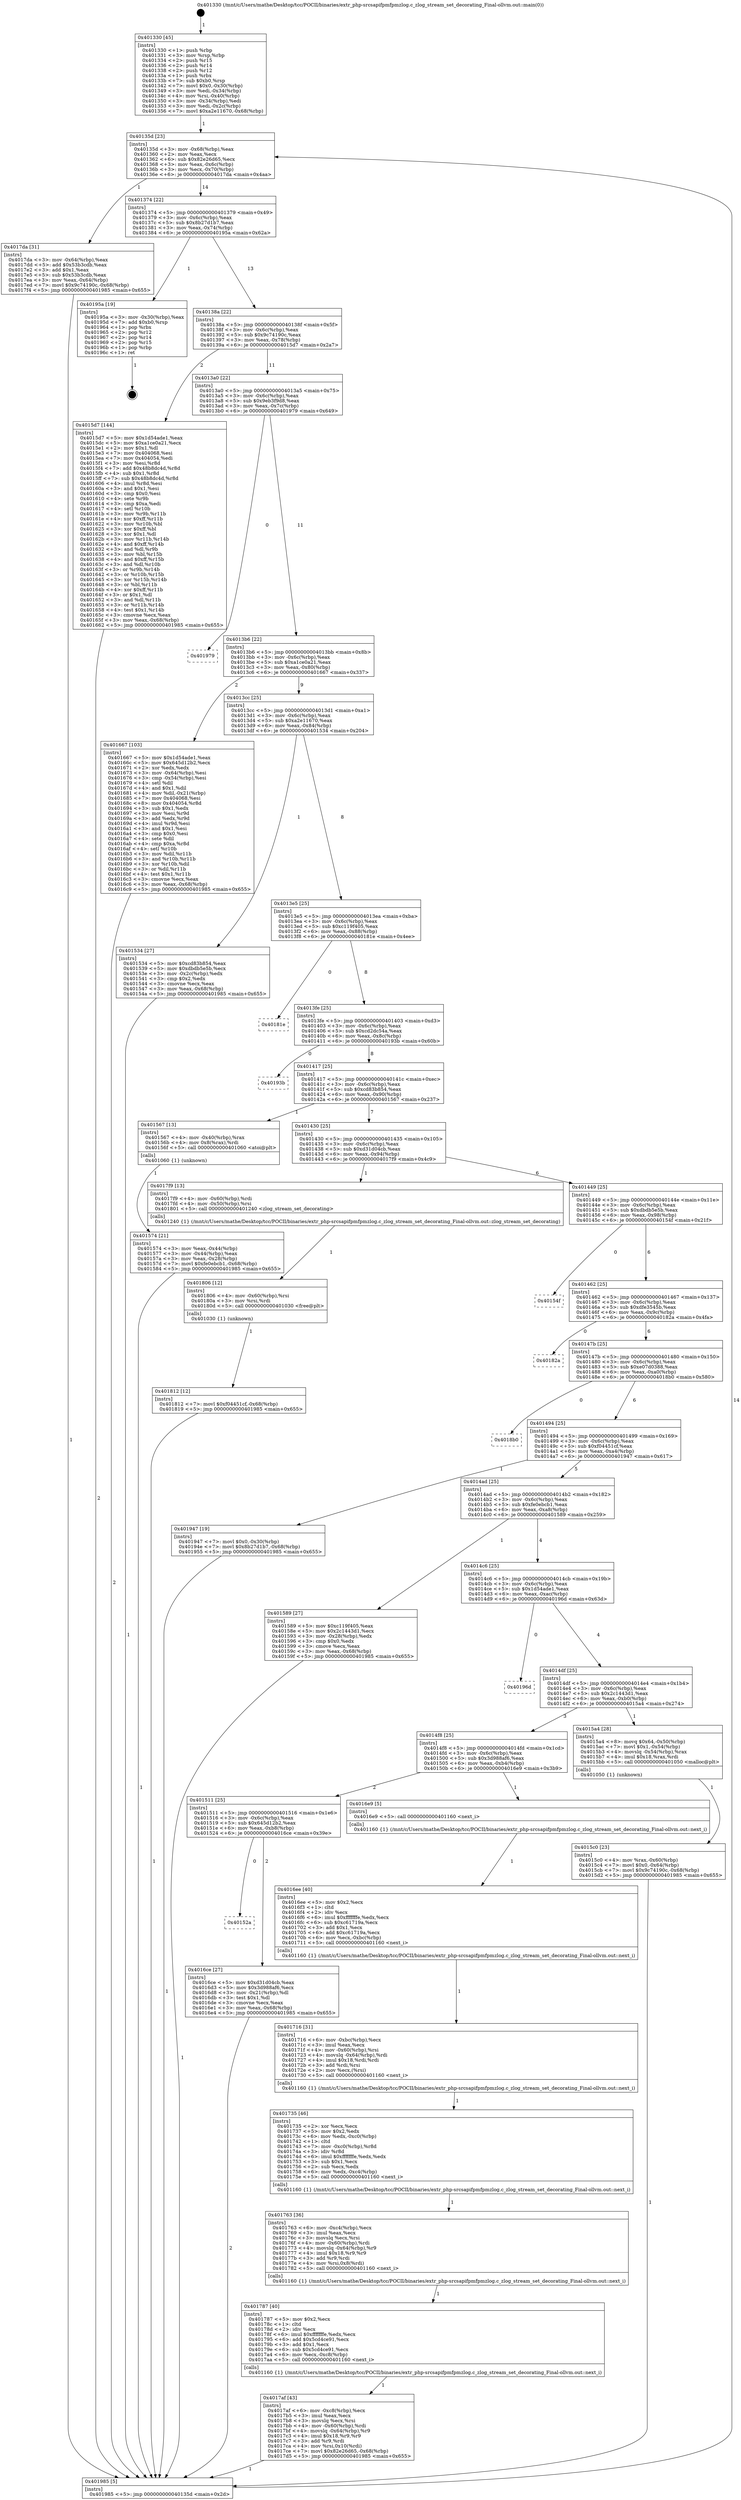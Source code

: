 digraph "0x401330" {
  label = "0x401330 (/mnt/c/Users/mathe/Desktop/tcc/POCII/binaries/extr_php-srcsapifpmfpmzlog.c_zlog_stream_set_decorating_Final-ollvm.out::main(0))"
  labelloc = "t"
  node[shape=record]

  Entry [label="",width=0.3,height=0.3,shape=circle,fillcolor=black,style=filled]
  "0x40135d" [label="{
     0x40135d [23]\l
     | [instrs]\l
     &nbsp;&nbsp;0x40135d \<+3\>: mov -0x68(%rbp),%eax\l
     &nbsp;&nbsp;0x401360 \<+2\>: mov %eax,%ecx\l
     &nbsp;&nbsp;0x401362 \<+6\>: sub $0x82e26d65,%ecx\l
     &nbsp;&nbsp;0x401368 \<+3\>: mov %eax,-0x6c(%rbp)\l
     &nbsp;&nbsp;0x40136b \<+3\>: mov %ecx,-0x70(%rbp)\l
     &nbsp;&nbsp;0x40136e \<+6\>: je 00000000004017da \<main+0x4aa\>\l
  }"]
  "0x4017da" [label="{
     0x4017da [31]\l
     | [instrs]\l
     &nbsp;&nbsp;0x4017da \<+3\>: mov -0x64(%rbp),%eax\l
     &nbsp;&nbsp;0x4017dd \<+5\>: add $0x53b3cdb,%eax\l
     &nbsp;&nbsp;0x4017e2 \<+3\>: add $0x1,%eax\l
     &nbsp;&nbsp;0x4017e5 \<+5\>: sub $0x53b3cdb,%eax\l
     &nbsp;&nbsp;0x4017ea \<+3\>: mov %eax,-0x64(%rbp)\l
     &nbsp;&nbsp;0x4017ed \<+7\>: movl $0x9c74190c,-0x68(%rbp)\l
     &nbsp;&nbsp;0x4017f4 \<+5\>: jmp 0000000000401985 \<main+0x655\>\l
  }"]
  "0x401374" [label="{
     0x401374 [22]\l
     | [instrs]\l
     &nbsp;&nbsp;0x401374 \<+5\>: jmp 0000000000401379 \<main+0x49\>\l
     &nbsp;&nbsp;0x401379 \<+3\>: mov -0x6c(%rbp),%eax\l
     &nbsp;&nbsp;0x40137c \<+5\>: sub $0x8b27d1b7,%eax\l
     &nbsp;&nbsp;0x401381 \<+3\>: mov %eax,-0x74(%rbp)\l
     &nbsp;&nbsp;0x401384 \<+6\>: je 000000000040195a \<main+0x62a\>\l
  }"]
  Exit [label="",width=0.3,height=0.3,shape=circle,fillcolor=black,style=filled,peripheries=2]
  "0x40195a" [label="{
     0x40195a [19]\l
     | [instrs]\l
     &nbsp;&nbsp;0x40195a \<+3\>: mov -0x30(%rbp),%eax\l
     &nbsp;&nbsp;0x40195d \<+7\>: add $0xb0,%rsp\l
     &nbsp;&nbsp;0x401964 \<+1\>: pop %rbx\l
     &nbsp;&nbsp;0x401965 \<+2\>: pop %r12\l
     &nbsp;&nbsp;0x401967 \<+2\>: pop %r14\l
     &nbsp;&nbsp;0x401969 \<+2\>: pop %r15\l
     &nbsp;&nbsp;0x40196b \<+1\>: pop %rbp\l
     &nbsp;&nbsp;0x40196c \<+1\>: ret\l
  }"]
  "0x40138a" [label="{
     0x40138a [22]\l
     | [instrs]\l
     &nbsp;&nbsp;0x40138a \<+5\>: jmp 000000000040138f \<main+0x5f\>\l
     &nbsp;&nbsp;0x40138f \<+3\>: mov -0x6c(%rbp),%eax\l
     &nbsp;&nbsp;0x401392 \<+5\>: sub $0x9c74190c,%eax\l
     &nbsp;&nbsp;0x401397 \<+3\>: mov %eax,-0x78(%rbp)\l
     &nbsp;&nbsp;0x40139a \<+6\>: je 00000000004015d7 \<main+0x2a7\>\l
  }"]
  "0x401812" [label="{
     0x401812 [12]\l
     | [instrs]\l
     &nbsp;&nbsp;0x401812 \<+7\>: movl $0xf04451cf,-0x68(%rbp)\l
     &nbsp;&nbsp;0x401819 \<+5\>: jmp 0000000000401985 \<main+0x655\>\l
  }"]
  "0x4015d7" [label="{
     0x4015d7 [144]\l
     | [instrs]\l
     &nbsp;&nbsp;0x4015d7 \<+5\>: mov $0x1d54ade1,%eax\l
     &nbsp;&nbsp;0x4015dc \<+5\>: mov $0xa1ce0a21,%ecx\l
     &nbsp;&nbsp;0x4015e1 \<+2\>: mov $0x1,%dl\l
     &nbsp;&nbsp;0x4015e3 \<+7\>: mov 0x404068,%esi\l
     &nbsp;&nbsp;0x4015ea \<+7\>: mov 0x404054,%edi\l
     &nbsp;&nbsp;0x4015f1 \<+3\>: mov %esi,%r8d\l
     &nbsp;&nbsp;0x4015f4 \<+7\>: add $0x48b8dc4d,%r8d\l
     &nbsp;&nbsp;0x4015fb \<+4\>: sub $0x1,%r8d\l
     &nbsp;&nbsp;0x4015ff \<+7\>: sub $0x48b8dc4d,%r8d\l
     &nbsp;&nbsp;0x401606 \<+4\>: imul %r8d,%esi\l
     &nbsp;&nbsp;0x40160a \<+3\>: and $0x1,%esi\l
     &nbsp;&nbsp;0x40160d \<+3\>: cmp $0x0,%esi\l
     &nbsp;&nbsp;0x401610 \<+4\>: sete %r9b\l
     &nbsp;&nbsp;0x401614 \<+3\>: cmp $0xa,%edi\l
     &nbsp;&nbsp;0x401617 \<+4\>: setl %r10b\l
     &nbsp;&nbsp;0x40161b \<+3\>: mov %r9b,%r11b\l
     &nbsp;&nbsp;0x40161e \<+4\>: xor $0xff,%r11b\l
     &nbsp;&nbsp;0x401622 \<+3\>: mov %r10b,%bl\l
     &nbsp;&nbsp;0x401625 \<+3\>: xor $0xff,%bl\l
     &nbsp;&nbsp;0x401628 \<+3\>: xor $0x1,%dl\l
     &nbsp;&nbsp;0x40162b \<+3\>: mov %r11b,%r14b\l
     &nbsp;&nbsp;0x40162e \<+4\>: and $0xff,%r14b\l
     &nbsp;&nbsp;0x401632 \<+3\>: and %dl,%r9b\l
     &nbsp;&nbsp;0x401635 \<+3\>: mov %bl,%r15b\l
     &nbsp;&nbsp;0x401638 \<+4\>: and $0xff,%r15b\l
     &nbsp;&nbsp;0x40163c \<+3\>: and %dl,%r10b\l
     &nbsp;&nbsp;0x40163f \<+3\>: or %r9b,%r14b\l
     &nbsp;&nbsp;0x401642 \<+3\>: or %r10b,%r15b\l
     &nbsp;&nbsp;0x401645 \<+3\>: xor %r15b,%r14b\l
     &nbsp;&nbsp;0x401648 \<+3\>: or %bl,%r11b\l
     &nbsp;&nbsp;0x40164b \<+4\>: xor $0xff,%r11b\l
     &nbsp;&nbsp;0x40164f \<+3\>: or $0x1,%dl\l
     &nbsp;&nbsp;0x401652 \<+3\>: and %dl,%r11b\l
     &nbsp;&nbsp;0x401655 \<+3\>: or %r11b,%r14b\l
     &nbsp;&nbsp;0x401658 \<+4\>: test $0x1,%r14b\l
     &nbsp;&nbsp;0x40165c \<+3\>: cmovne %ecx,%eax\l
     &nbsp;&nbsp;0x40165f \<+3\>: mov %eax,-0x68(%rbp)\l
     &nbsp;&nbsp;0x401662 \<+5\>: jmp 0000000000401985 \<main+0x655\>\l
  }"]
  "0x4013a0" [label="{
     0x4013a0 [22]\l
     | [instrs]\l
     &nbsp;&nbsp;0x4013a0 \<+5\>: jmp 00000000004013a5 \<main+0x75\>\l
     &nbsp;&nbsp;0x4013a5 \<+3\>: mov -0x6c(%rbp),%eax\l
     &nbsp;&nbsp;0x4013a8 \<+5\>: sub $0x9eb3f9d8,%eax\l
     &nbsp;&nbsp;0x4013ad \<+3\>: mov %eax,-0x7c(%rbp)\l
     &nbsp;&nbsp;0x4013b0 \<+6\>: je 0000000000401979 \<main+0x649\>\l
  }"]
  "0x401806" [label="{
     0x401806 [12]\l
     | [instrs]\l
     &nbsp;&nbsp;0x401806 \<+4\>: mov -0x60(%rbp),%rsi\l
     &nbsp;&nbsp;0x40180a \<+3\>: mov %rsi,%rdi\l
     &nbsp;&nbsp;0x40180d \<+5\>: call 0000000000401030 \<free@plt\>\l
     | [calls]\l
     &nbsp;&nbsp;0x401030 \{1\} (unknown)\l
  }"]
  "0x401979" [label="{
     0x401979\l
  }", style=dashed]
  "0x4013b6" [label="{
     0x4013b6 [22]\l
     | [instrs]\l
     &nbsp;&nbsp;0x4013b6 \<+5\>: jmp 00000000004013bb \<main+0x8b\>\l
     &nbsp;&nbsp;0x4013bb \<+3\>: mov -0x6c(%rbp),%eax\l
     &nbsp;&nbsp;0x4013be \<+5\>: sub $0xa1ce0a21,%eax\l
     &nbsp;&nbsp;0x4013c3 \<+3\>: mov %eax,-0x80(%rbp)\l
     &nbsp;&nbsp;0x4013c6 \<+6\>: je 0000000000401667 \<main+0x337\>\l
  }"]
  "0x4017af" [label="{
     0x4017af [43]\l
     | [instrs]\l
     &nbsp;&nbsp;0x4017af \<+6\>: mov -0xc8(%rbp),%ecx\l
     &nbsp;&nbsp;0x4017b5 \<+3\>: imul %eax,%ecx\l
     &nbsp;&nbsp;0x4017b8 \<+3\>: movslq %ecx,%rsi\l
     &nbsp;&nbsp;0x4017bb \<+4\>: mov -0x60(%rbp),%rdi\l
     &nbsp;&nbsp;0x4017bf \<+4\>: movslq -0x64(%rbp),%r9\l
     &nbsp;&nbsp;0x4017c3 \<+4\>: imul $0x18,%r9,%r9\l
     &nbsp;&nbsp;0x4017c7 \<+3\>: add %r9,%rdi\l
     &nbsp;&nbsp;0x4017ca \<+4\>: mov %rsi,0x10(%rdi)\l
     &nbsp;&nbsp;0x4017ce \<+7\>: movl $0x82e26d65,-0x68(%rbp)\l
     &nbsp;&nbsp;0x4017d5 \<+5\>: jmp 0000000000401985 \<main+0x655\>\l
  }"]
  "0x401667" [label="{
     0x401667 [103]\l
     | [instrs]\l
     &nbsp;&nbsp;0x401667 \<+5\>: mov $0x1d54ade1,%eax\l
     &nbsp;&nbsp;0x40166c \<+5\>: mov $0x645d12b2,%ecx\l
     &nbsp;&nbsp;0x401671 \<+2\>: xor %edx,%edx\l
     &nbsp;&nbsp;0x401673 \<+3\>: mov -0x64(%rbp),%esi\l
     &nbsp;&nbsp;0x401676 \<+3\>: cmp -0x54(%rbp),%esi\l
     &nbsp;&nbsp;0x401679 \<+4\>: setl %dil\l
     &nbsp;&nbsp;0x40167d \<+4\>: and $0x1,%dil\l
     &nbsp;&nbsp;0x401681 \<+4\>: mov %dil,-0x21(%rbp)\l
     &nbsp;&nbsp;0x401685 \<+7\>: mov 0x404068,%esi\l
     &nbsp;&nbsp;0x40168c \<+8\>: mov 0x404054,%r8d\l
     &nbsp;&nbsp;0x401694 \<+3\>: sub $0x1,%edx\l
     &nbsp;&nbsp;0x401697 \<+3\>: mov %esi,%r9d\l
     &nbsp;&nbsp;0x40169a \<+3\>: add %edx,%r9d\l
     &nbsp;&nbsp;0x40169d \<+4\>: imul %r9d,%esi\l
     &nbsp;&nbsp;0x4016a1 \<+3\>: and $0x1,%esi\l
     &nbsp;&nbsp;0x4016a4 \<+3\>: cmp $0x0,%esi\l
     &nbsp;&nbsp;0x4016a7 \<+4\>: sete %dil\l
     &nbsp;&nbsp;0x4016ab \<+4\>: cmp $0xa,%r8d\l
     &nbsp;&nbsp;0x4016af \<+4\>: setl %r10b\l
     &nbsp;&nbsp;0x4016b3 \<+3\>: mov %dil,%r11b\l
     &nbsp;&nbsp;0x4016b6 \<+3\>: and %r10b,%r11b\l
     &nbsp;&nbsp;0x4016b9 \<+3\>: xor %r10b,%dil\l
     &nbsp;&nbsp;0x4016bc \<+3\>: or %dil,%r11b\l
     &nbsp;&nbsp;0x4016bf \<+4\>: test $0x1,%r11b\l
     &nbsp;&nbsp;0x4016c3 \<+3\>: cmovne %ecx,%eax\l
     &nbsp;&nbsp;0x4016c6 \<+3\>: mov %eax,-0x68(%rbp)\l
     &nbsp;&nbsp;0x4016c9 \<+5\>: jmp 0000000000401985 \<main+0x655\>\l
  }"]
  "0x4013cc" [label="{
     0x4013cc [25]\l
     | [instrs]\l
     &nbsp;&nbsp;0x4013cc \<+5\>: jmp 00000000004013d1 \<main+0xa1\>\l
     &nbsp;&nbsp;0x4013d1 \<+3\>: mov -0x6c(%rbp),%eax\l
     &nbsp;&nbsp;0x4013d4 \<+5\>: sub $0xa2e11670,%eax\l
     &nbsp;&nbsp;0x4013d9 \<+6\>: mov %eax,-0x84(%rbp)\l
     &nbsp;&nbsp;0x4013df \<+6\>: je 0000000000401534 \<main+0x204\>\l
  }"]
  "0x401787" [label="{
     0x401787 [40]\l
     | [instrs]\l
     &nbsp;&nbsp;0x401787 \<+5\>: mov $0x2,%ecx\l
     &nbsp;&nbsp;0x40178c \<+1\>: cltd\l
     &nbsp;&nbsp;0x40178d \<+2\>: idiv %ecx\l
     &nbsp;&nbsp;0x40178f \<+6\>: imul $0xfffffffe,%edx,%ecx\l
     &nbsp;&nbsp;0x401795 \<+6\>: add $0x5cd4ce91,%ecx\l
     &nbsp;&nbsp;0x40179b \<+3\>: add $0x1,%ecx\l
     &nbsp;&nbsp;0x40179e \<+6\>: sub $0x5cd4ce91,%ecx\l
     &nbsp;&nbsp;0x4017a4 \<+6\>: mov %ecx,-0xc8(%rbp)\l
     &nbsp;&nbsp;0x4017aa \<+5\>: call 0000000000401160 \<next_i\>\l
     | [calls]\l
     &nbsp;&nbsp;0x401160 \{1\} (/mnt/c/Users/mathe/Desktop/tcc/POCII/binaries/extr_php-srcsapifpmfpmzlog.c_zlog_stream_set_decorating_Final-ollvm.out::next_i)\l
  }"]
  "0x401534" [label="{
     0x401534 [27]\l
     | [instrs]\l
     &nbsp;&nbsp;0x401534 \<+5\>: mov $0xcd83b854,%eax\l
     &nbsp;&nbsp;0x401539 \<+5\>: mov $0xdbdb5e5b,%ecx\l
     &nbsp;&nbsp;0x40153e \<+3\>: mov -0x2c(%rbp),%edx\l
     &nbsp;&nbsp;0x401541 \<+3\>: cmp $0x2,%edx\l
     &nbsp;&nbsp;0x401544 \<+3\>: cmovne %ecx,%eax\l
     &nbsp;&nbsp;0x401547 \<+3\>: mov %eax,-0x68(%rbp)\l
     &nbsp;&nbsp;0x40154a \<+5\>: jmp 0000000000401985 \<main+0x655\>\l
  }"]
  "0x4013e5" [label="{
     0x4013e5 [25]\l
     | [instrs]\l
     &nbsp;&nbsp;0x4013e5 \<+5\>: jmp 00000000004013ea \<main+0xba\>\l
     &nbsp;&nbsp;0x4013ea \<+3\>: mov -0x6c(%rbp),%eax\l
     &nbsp;&nbsp;0x4013ed \<+5\>: sub $0xc119f405,%eax\l
     &nbsp;&nbsp;0x4013f2 \<+6\>: mov %eax,-0x88(%rbp)\l
     &nbsp;&nbsp;0x4013f8 \<+6\>: je 000000000040181e \<main+0x4ee\>\l
  }"]
  "0x401985" [label="{
     0x401985 [5]\l
     | [instrs]\l
     &nbsp;&nbsp;0x401985 \<+5\>: jmp 000000000040135d \<main+0x2d\>\l
  }"]
  "0x401330" [label="{
     0x401330 [45]\l
     | [instrs]\l
     &nbsp;&nbsp;0x401330 \<+1\>: push %rbp\l
     &nbsp;&nbsp;0x401331 \<+3\>: mov %rsp,%rbp\l
     &nbsp;&nbsp;0x401334 \<+2\>: push %r15\l
     &nbsp;&nbsp;0x401336 \<+2\>: push %r14\l
     &nbsp;&nbsp;0x401338 \<+2\>: push %r12\l
     &nbsp;&nbsp;0x40133a \<+1\>: push %rbx\l
     &nbsp;&nbsp;0x40133b \<+7\>: sub $0xb0,%rsp\l
     &nbsp;&nbsp;0x401342 \<+7\>: movl $0x0,-0x30(%rbp)\l
     &nbsp;&nbsp;0x401349 \<+3\>: mov %edi,-0x34(%rbp)\l
     &nbsp;&nbsp;0x40134c \<+4\>: mov %rsi,-0x40(%rbp)\l
     &nbsp;&nbsp;0x401350 \<+3\>: mov -0x34(%rbp),%edi\l
     &nbsp;&nbsp;0x401353 \<+3\>: mov %edi,-0x2c(%rbp)\l
     &nbsp;&nbsp;0x401356 \<+7\>: movl $0xa2e11670,-0x68(%rbp)\l
  }"]
  "0x401763" [label="{
     0x401763 [36]\l
     | [instrs]\l
     &nbsp;&nbsp;0x401763 \<+6\>: mov -0xc4(%rbp),%ecx\l
     &nbsp;&nbsp;0x401769 \<+3\>: imul %eax,%ecx\l
     &nbsp;&nbsp;0x40176c \<+3\>: movslq %ecx,%rsi\l
     &nbsp;&nbsp;0x40176f \<+4\>: mov -0x60(%rbp),%rdi\l
     &nbsp;&nbsp;0x401773 \<+4\>: movslq -0x64(%rbp),%r9\l
     &nbsp;&nbsp;0x401777 \<+4\>: imul $0x18,%r9,%r9\l
     &nbsp;&nbsp;0x40177b \<+3\>: add %r9,%rdi\l
     &nbsp;&nbsp;0x40177e \<+4\>: mov %rsi,0x8(%rdi)\l
     &nbsp;&nbsp;0x401782 \<+5\>: call 0000000000401160 \<next_i\>\l
     | [calls]\l
     &nbsp;&nbsp;0x401160 \{1\} (/mnt/c/Users/mathe/Desktop/tcc/POCII/binaries/extr_php-srcsapifpmfpmzlog.c_zlog_stream_set_decorating_Final-ollvm.out::next_i)\l
  }"]
  "0x40181e" [label="{
     0x40181e\l
  }", style=dashed]
  "0x4013fe" [label="{
     0x4013fe [25]\l
     | [instrs]\l
     &nbsp;&nbsp;0x4013fe \<+5\>: jmp 0000000000401403 \<main+0xd3\>\l
     &nbsp;&nbsp;0x401403 \<+3\>: mov -0x6c(%rbp),%eax\l
     &nbsp;&nbsp;0x401406 \<+5\>: sub $0xcd2dc54a,%eax\l
     &nbsp;&nbsp;0x40140b \<+6\>: mov %eax,-0x8c(%rbp)\l
     &nbsp;&nbsp;0x401411 \<+6\>: je 000000000040193b \<main+0x60b\>\l
  }"]
  "0x401735" [label="{
     0x401735 [46]\l
     | [instrs]\l
     &nbsp;&nbsp;0x401735 \<+2\>: xor %ecx,%ecx\l
     &nbsp;&nbsp;0x401737 \<+5\>: mov $0x2,%edx\l
     &nbsp;&nbsp;0x40173c \<+6\>: mov %edx,-0xc0(%rbp)\l
     &nbsp;&nbsp;0x401742 \<+1\>: cltd\l
     &nbsp;&nbsp;0x401743 \<+7\>: mov -0xc0(%rbp),%r8d\l
     &nbsp;&nbsp;0x40174a \<+3\>: idiv %r8d\l
     &nbsp;&nbsp;0x40174d \<+6\>: imul $0xfffffffe,%edx,%edx\l
     &nbsp;&nbsp;0x401753 \<+3\>: sub $0x1,%ecx\l
     &nbsp;&nbsp;0x401756 \<+2\>: sub %ecx,%edx\l
     &nbsp;&nbsp;0x401758 \<+6\>: mov %edx,-0xc4(%rbp)\l
     &nbsp;&nbsp;0x40175e \<+5\>: call 0000000000401160 \<next_i\>\l
     | [calls]\l
     &nbsp;&nbsp;0x401160 \{1\} (/mnt/c/Users/mathe/Desktop/tcc/POCII/binaries/extr_php-srcsapifpmfpmzlog.c_zlog_stream_set_decorating_Final-ollvm.out::next_i)\l
  }"]
  "0x40193b" [label="{
     0x40193b\l
  }", style=dashed]
  "0x401417" [label="{
     0x401417 [25]\l
     | [instrs]\l
     &nbsp;&nbsp;0x401417 \<+5\>: jmp 000000000040141c \<main+0xec\>\l
     &nbsp;&nbsp;0x40141c \<+3\>: mov -0x6c(%rbp),%eax\l
     &nbsp;&nbsp;0x40141f \<+5\>: sub $0xcd83b854,%eax\l
     &nbsp;&nbsp;0x401424 \<+6\>: mov %eax,-0x90(%rbp)\l
     &nbsp;&nbsp;0x40142a \<+6\>: je 0000000000401567 \<main+0x237\>\l
  }"]
  "0x401716" [label="{
     0x401716 [31]\l
     | [instrs]\l
     &nbsp;&nbsp;0x401716 \<+6\>: mov -0xbc(%rbp),%ecx\l
     &nbsp;&nbsp;0x40171c \<+3\>: imul %eax,%ecx\l
     &nbsp;&nbsp;0x40171f \<+4\>: mov -0x60(%rbp),%rsi\l
     &nbsp;&nbsp;0x401723 \<+4\>: movslq -0x64(%rbp),%rdi\l
     &nbsp;&nbsp;0x401727 \<+4\>: imul $0x18,%rdi,%rdi\l
     &nbsp;&nbsp;0x40172b \<+3\>: add %rdi,%rsi\l
     &nbsp;&nbsp;0x40172e \<+2\>: mov %ecx,(%rsi)\l
     &nbsp;&nbsp;0x401730 \<+5\>: call 0000000000401160 \<next_i\>\l
     | [calls]\l
     &nbsp;&nbsp;0x401160 \{1\} (/mnt/c/Users/mathe/Desktop/tcc/POCII/binaries/extr_php-srcsapifpmfpmzlog.c_zlog_stream_set_decorating_Final-ollvm.out::next_i)\l
  }"]
  "0x401567" [label="{
     0x401567 [13]\l
     | [instrs]\l
     &nbsp;&nbsp;0x401567 \<+4\>: mov -0x40(%rbp),%rax\l
     &nbsp;&nbsp;0x40156b \<+4\>: mov 0x8(%rax),%rdi\l
     &nbsp;&nbsp;0x40156f \<+5\>: call 0000000000401060 \<atoi@plt\>\l
     | [calls]\l
     &nbsp;&nbsp;0x401060 \{1\} (unknown)\l
  }"]
  "0x401430" [label="{
     0x401430 [25]\l
     | [instrs]\l
     &nbsp;&nbsp;0x401430 \<+5\>: jmp 0000000000401435 \<main+0x105\>\l
     &nbsp;&nbsp;0x401435 \<+3\>: mov -0x6c(%rbp),%eax\l
     &nbsp;&nbsp;0x401438 \<+5\>: sub $0xd31d04cb,%eax\l
     &nbsp;&nbsp;0x40143d \<+6\>: mov %eax,-0x94(%rbp)\l
     &nbsp;&nbsp;0x401443 \<+6\>: je 00000000004017f9 \<main+0x4c9\>\l
  }"]
  "0x401574" [label="{
     0x401574 [21]\l
     | [instrs]\l
     &nbsp;&nbsp;0x401574 \<+3\>: mov %eax,-0x44(%rbp)\l
     &nbsp;&nbsp;0x401577 \<+3\>: mov -0x44(%rbp),%eax\l
     &nbsp;&nbsp;0x40157a \<+3\>: mov %eax,-0x28(%rbp)\l
     &nbsp;&nbsp;0x40157d \<+7\>: movl $0xfe0ebcb1,-0x68(%rbp)\l
     &nbsp;&nbsp;0x401584 \<+5\>: jmp 0000000000401985 \<main+0x655\>\l
  }"]
  "0x4016ee" [label="{
     0x4016ee [40]\l
     | [instrs]\l
     &nbsp;&nbsp;0x4016ee \<+5\>: mov $0x2,%ecx\l
     &nbsp;&nbsp;0x4016f3 \<+1\>: cltd\l
     &nbsp;&nbsp;0x4016f4 \<+2\>: idiv %ecx\l
     &nbsp;&nbsp;0x4016f6 \<+6\>: imul $0xfffffffe,%edx,%ecx\l
     &nbsp;&nbsp;0x4016fc \<+6\>: sub $0xc61719a,%ecx\l
     &nbsp;&nbsp;0x401702 \<+3\>: add $0x1,%ecx\l
     &nbsp;&nbsp;0x401705 \<+6\>: add $0xc61719a,%ecx\l
     &nbsp;&nbsp;0x40170b \<+6\>: mov %ecx,-0xbc(%rbp)\l
     &nbsp;&nbsp;0x401711 \<+5\>: call 0000000000401160 \<next_i\>\l
     | [calls]\l
     &nbsp;&nbsp;0x401160 \{1\} (/mnt/c/Users/mathe/Desktop/tcc/POCII/binaries/extr_php-srcsapifpmfpmzlog.c_zlog_stream_set_decorating_Final-ollvm.out::next_i)\l
  }"]
  "0x4017f9" [label="{
     0x4017f9 [13]\l
     | [instrs]\l
     &nbsp;&nbsp;0x4017f9 \<+4\>: mov -0x60(%rbp),%rdi\l
     &nbsp;&nbsp;0x4017fd \<+4\>: mov -0x50(%rbp),%rsi\l
     &nbsp;&nbsp;0x401801 \<+5\>: call 0000000000401240 \<zlog_stream_set_decorating\>\l
     | [calls]\l
     &nbsp;&nbsp;0x401240 \{1\} (/mnt/c/Users/mathe/Desktop/tcc/POCII/binaries/extr_php-srcsapifpmfpmzlog.c_zlog_stream_set_decorating_Final-ollvm.out::zlog_stream_set_decorating)\l
  }"]
  "0x401449" [label="{
     0x401449 [25]\l
     | [instrs]\l
     &nbsp;&nbsp;0x401449 \<+5\>: jmp 000000000040144e \<main+0x11e\>\l
     &nbsp;&nbsp;0x40144e \<+3\>: mov -0x6c(%rbp),%eax\l
     &nbsp;&nbsp;0x401451 \<+5\>: sub $0xdbdb5e5b,%eax\l
     &nbsp;&nbsp;0x401456 \<+6\>: mov %eax,-0x98(%rbp)\l
     &nbsp;&nbsp;0x40145c \<+6\>: je 000000000040154f \<main+0x21f\>\l
  }"]
  "0x40152a" [label="{
     0x40152a\l
  }", style=dashed]
  "0x40154f" [label="{
     0x40154f\l
  }", style=dashed]
  "0x401462" [label="{
     0x401462 [25]\l
     | [instrs]\l
     &nbsp;&nbsp;0x401462 \<+5\>: jmp 0000000000401467 \<main+0x137\>\l
     &nbsp;&nbsp;0x401467 \<+3\>: mov -0x6c(%rbp),%eax\l
     &nbsp;&nbsp;0x40146a \<+5\>: sub $0xdfe3545b,%eax\l
     &nbsp;&nbsp;0x40146f \<+6\>: mov %eax,-0x9c(%rbp)\l
     &nbsp;&nbsp;0x401475 \<+6\>: je 000000000040182a \<main+0x4fa\>\l
  }"]
  "0x4016ce" [label="{
     0x4016ce [27]\l
     | [instrs]\l
     &nbsp;&nbsp;0x4016ce \<+5\>: mov $0xd31d04cb,%eax\l
     &nbsp;&nbsp;0x4016d3 \<+5\>: mov $0x3d988af6,%ecx\l
     &nbsp;&nbsp;0x4016d8 \<+3\>: mov -0x21(%rbp),%dl\l
     &nbsp;&nbsp;0x4016db \<+3\>: test $0x1,%dl\l
     &nbsp;&nbsp;0x4016de \<+3\>: cmovne %ecx,%eax\l
     &nbsp;&nbsp;0x4016e1 \<+3\>: mov %eax,-0x68(%rbp)\l
     &nbsp;&nbsp;0x4016e4 \<+5\>: jmp 0000000000401985 \<main+0x655\>\l
  }"]
  "0x40182a" [label="{
     0x40182a\l
  }", style=dashed]
  "0x40147b" [label="{
     0x40147b [25]\l
     | [instrs]\l
     &nbsp;&nbsp;0x40147b \<+5\>: jmp 0000000000401480 \<main+0x150\>\l
     &nbsp;&nbsp;0x401480 \<+3\>: mov -0x6c(%rbp),%eax\l
     &nbsp;&nbsp;0x401483 \<+5\>: sub $0xe07d0388,%eax\l
     &nbsp;&nbsp;0x401488 \<+6\>: mov %eax,-0xa0(%rbp)\l
     &nbsp;&nbsp;0x40148e \<+6\>: je 00000000004018b0 \<main+0x580\>\l
  }"]
  "0x401511" [label="{
     0x401511 [25]\l
     | [instrs]\l
     &nbsp;&nbsp;0x401511 \<+5\>: jmp 0000000000401516 \<main+0x1e6\>\l
     &nbsp;&nbsp;0x401516 \<+3\>: mov -0x6c(%rbp),%eax\l
     &nbsp;&nbsp;0x401519 \<+5\>: sub $0x645d12b2,%eax\l
     &nbsp;&nbsp;0x40151e \<+6\>: mov %eax,-0xb8(%rbp)\l
     &nbsp;&nbsp;0x401524 \<+6\>: je 00000000004016ce \<main+0x39e\>\l
  }"]
  "0x4018b0" [label="{
     0x4018b0\l
  }", style=dashed]
  "0x401494" [label="{
     0x401494 [25]\l
     | [instrs]\l
     &nbsp;&nbsp;0x401494 \<+5\>: jmp 0000000000401499 \<main+0x169\>\l
     &nbsp;&nbsp;0x401499 \<+3\>: mov -0x6c(%rbp),%eax\l
     &nbsp;&nbsp;0x40149c \<+5\>: sub $0xf04451cf,%eax\l
     &nbsp;&nbsp;0x4014a1 \<+6\>: mov %eax,-0xa4(%rbp)\l
     &nbsp;&nbsp;0x4014a7 \<+6\>: je 0000000000401947 \<main+0x617\>\l
  }"]
  "0x4016e9" [label="{
     0x4016e9 [5]\l
     | [instrs]\l
     &nbsp;&nbsp;0x4016e9 \<+5\>: call 0000000000401160 \<next_i\>\l
     | [calls]\l
     &nbsp;&nbsp;0x401160 \{1\} (/mnt/c/Users/mathe/Desktop/tcc/POCII/binaries/extr_php-srcsapifpmfpmzlog.c_zlog_stream_set_decorating_Final-ollvm.out::next_i)\l
  }"]
  "0x401947" [label="{
     0x401947 [19]\l
     | [instrs]\l
     &nbsp;&nbsp;0x401947 \<+7\>: movl $0x0,-0x30(%rbp)\l
     &nbsp;&nbsp;0x40194e \<+7\>: movl $0x8b27d1b7,-0x68(%rbp)\l
     &nbsp;&nbsp;0x401955 \<+5\>: jmp 0000000000401985 \<main+0x655\>\l
  }"]
  "0x4014ad" [label="{
     0x4014ad [25]\l
     | [instrs]\l
     &nbsp;&nbsp;0x4014ad \<+5\>: jmp 00000000004014b2 \<main+0x182\>\l
     &nbsp;&nbsp;0x4014b2 \<+3\>: mov -0x6c(%rbp),%eax\l
     &nbsp;&nbsp;0x4014b5 \<+5\>: sub $0xfe0ebcb1,%eax\l
     &nbsp;&nbsp;0x4014ba \<+6\>: mov %eax,-0xa8(%rbp)\l
     &nbsp;&nbsp;0x4014c0 \<+6\>: je 0000000000401589 \<main+0x259\>\l
  }"]
  "0x4015c0" [label="{
     0x4015c0 [23]\l
     | [instrs]\l
     &nbsp;&nbsp;0x4015c0 \<+4\>: mov %rax,-0x60(%rbp)\l
     &nbsp;&nbsp;0x4015c4 \<+7\>: movl $0x0,-0x64(%rbp)\l
     &nbsp;&nbsp;0x4015cb \<+7\>: movl $0x9c74190c,-0x68(%rbp)\l
     &nbsp;&nbsp;0x4015d2 \<+5\>: jmp 0000000000401985 \<main+0x655\>\l
  }"]
  "0x401589" [label="{
     0x401589 [27]\l
     | [instrs]\l
     &nbsp;&nbsp;0x401589 \<+5\>: mov $0xc119f405,%eax\l
     &nbsp;&nbsp;0x40158e \<+5\>: mov $0x2c1443d1,%ecx\l
     &nbsp;&nbsp;0x401593 \<+3\>: mov -0x28(%rbp),%edx\l
     &nbsp;&nbsp;0x401596 \<+3\>: cmp $0x0,%edx\l
     &nbsp;&nbsp;0x401599 \<+3\>: cmove %ecx,%eax\l
     &nbsp;&nbsp;0x40159c \<+3\>: mov %eax,-0x68(%rbp)\l
     &nbsp;&nbsp;0x40159f \<+5\>: jmp 0000000000401985 \<main+0x655\>\l
  }"]
  "0x4014c6" [label="{
     0x4014c6 [25]\l
     | [instrs]\l
     &nbsp;&nbsp;0x4014c6 \<+5\>: jmp 00000000004014cb \<main+0x19b\>\l
     &nbsp;&nbsp;0x4014cb \<+3\>: mov -0x6c(%rbp),%eax\l
     &nbsp;&nbsp;0x4014ce \<+5\>: sub $0x1d54ade1,%eax\l
     &nbsp;&nbsp;0x4014d3 \<+6\>: mov %eax,-0xac(%rbp)\l
     &nbsp;&nbsp;0x4014d9 \<+6\>: je 000000000040196d \<main+0x63d\>\l
  }"]
  "0x4014f8" [label="{
     0x4014f8 [25]\l
     | [instrs]\l
     &nbsp;&nbsp;0x4014f8 \<+5\>: jmp 00000000004014fd \<main+0x1cd\>\l
     &nbsp;&nbsp;0x4014fd \<+3\>: mov -0x6c(%rbp),%eax\l
     &nbsp;&nbsp;0x401500 \<+5\>: sub $0x3d988af6,%eax\l
     &nbsp;&nbsp;0x401505 \<+6\>: mov %eax,-0xb4(%rbp)\l
     &nbsp;&nbsp;0x40150b \<+6\>: je 00000000004016e9 \<main+0x3b9\>\l
  }"]
  "0x40196d" [label="{
     0x40196d\l
  }", style=dashed]
  "0x4014df" [label="{
     0x4014df [25]\l
     | [instrs]\l
     &nbsp;&nbsp;0x4014df \<+5\>: jmp 00000000004014e4 \<main+0x1b4\>\l
     &nbsp;&nbsp;0x4014e4 \<+3\>: mov -0x6c(%rbp),%eax\l
     &nbsp;&nbsp;0x4014e7 \<+5\>: sub $0x2c1443d1,%eax\l
     &nbsp;&nbsp;0x4014ec \<+6\>: mov %eax,-0xb0(%rbp)\l
     &nbsp;&nbsp;0x4014f2 \<+6\>: je 00000000004015a4 \<main+0x274\>\l
  }"]
  "0x4015a4" [label="{
     0x4015a4 [28]\l
     | [instrs]\l
     &nbsp;&nbsp;0x4015a4 \<+8\>: movq $0x64,-0x50(%rbp)\l
     &nbsp;&nbsp;0x4015ac \<+7\>: movl $0x1,-0x54(%rbp)\l
     &nbsp;&nbsp;0x4015b3 \<+4\>: movslq -0x54(%rbp),%rax\l
     &nbsp;&nbsp;0x4015b7 \<+4\>: imul $0x18,%rax,%rdi\l
     &nbsp;&nbsp;0x4015bb \<+5\>: call 0000000000401050 \<malloc@plt\>\l
     | [calls]\l
     &nbsp;&nbsp;0x401050 \{1\} (unknown)\l
  }"]
  Entry -> "0x401330" [label=" 1"]
  "0x40135d" -> "0x4017da" [label=" 1"]
  "0x40135d" -> "0x401374" [label=" 14"]
  "0x40195a" -> Exit [label=" 1"]
  "0x401374" -> "0x40195a" [label=" 1"]
  "0x401374" -> "0x40138a" [label=" 13"]
  "0x401947" -> "0x401985" [label=" 1"]
  "0x40138a" -> "0x4015d7" [label=" 2"]
  "0x40138a" -> "0x4013a0" [label=" 11"]
  "0x401812" -> "0x401985" [label=" 1"]
  "0x4013a0" -> "0x401979" [label=" 0"]
  "0x4013a0" -> "0x4013b6" [label=" 11"]
  "0x401806" -> "0x401812" [label=" 1"]
  "0x4013b6" -> "0x401667" [label=" 2"]
  "0x4013b6" -> "0x4013cc" [label=" 9"]
  "0x4017f9" -> "0x401806" [label=" 1"]
  "0x4013cc" -> "0x401534" [label=" 1"]
  "0x4013cc" -> "0x4013e5" [label=" 8"]
  "0x401534" -> "0x401985" [label=" 1"]
  "0x401330" -> "0x40135d" [label=" 1"]
  "0x401985" -> "0x40135d" [label=" 14"]
  "0x4017da" -> "0x401985" [label=" 1"]
  "0x4013e5" -> "0x40181e" [label=" 0"]
  "0x4013e5" -> "0x4013fe" [label=" 8"]
  "0x4017af" -> "0x401985" [label=" 1"]
  "0x4013fe" -> "0x40193b" [label=" 0"]
  "0x4013fe" -> "0x401417" [label=" 8"]
  "0x401787" -> "0x4017af" [label=" 1"]
  "0x401417" -> "0x401567" [label=" 1"]
  "0x401417" -> "0x401430" [label=" 7"]
  "0x401567" -> "0x401574" [label=" 1"]
  "0x401574" -> "0x401985" [label=" 1"]
  "0x401763" -> "0x401787" [label=" 1"]
  "0x401430" -> "0x4017f9" [label=" 1"]
  "0x401430" -> "0x401449" [label=" 6"]
  "0x401735" -> "0x401763" [label=" 1"]
  "0x401449" -> "0x40154f" [label=" 0"]
  "0x401449" -> "0x401462" [label=" 6"]
  "0x401716" -> "0x401735" [label=" 1"]
  "0x401462" -> "0x40182a" [label=" 0"]
  "0x401462" -> "0x40147b" [label=" 6"]
  "0x4016ee" -> "0x401716" [label=" 1"]
  "0x40147b" -> "0x4018b0" [label=" 0"]
  "0x40147b" -> "0x401494" [label=" 6"]
  "0x4016ce" -> "0x401985" [label=" 2"]
  "0x401494" -> "0x401947" [label=" 1"]
  "0x401494" -> "0x4014ad" [label=" 5"]
  "0x401511" -> "0x40152a" [label=" 0"]
  "0x4014ad" -> "0x401589" [label=" 1"]
  "0x4014ad" -> "0x4014c6" [label=" 4"]
  "0x401589" -> "0x401985" [label=" 1"]
  "0x4016e9" -> "0x4016ee" [label=" 1"]
  "0x4014c6" -> "0x40196d" [label=" 0"]
  "0x4014c6" -> "0x4014df" [label=" 4"]
  "0x4014f8" -> "0x401511" [label=" 2"]
  "0x4014df" -> "0x4015a4" [label=" 1"]
  "0x4014df" -> "0x4014f8" [label=" 3"]
  "0x4015a4" -> "0x4015c0" [label=" 1"]
  "0x4015c0" -> "0x401985" [label=" 1"]
  "0x4015d7" -> "0x401985" [label=" 2"]
  "0x401667" -> "0x401985" [label=" 2"]
  "0x401511" -> "0x4016ce" [label=" 2"]
  "0x4014f8" -> "0x4016e9" [label=" 1"]
}

